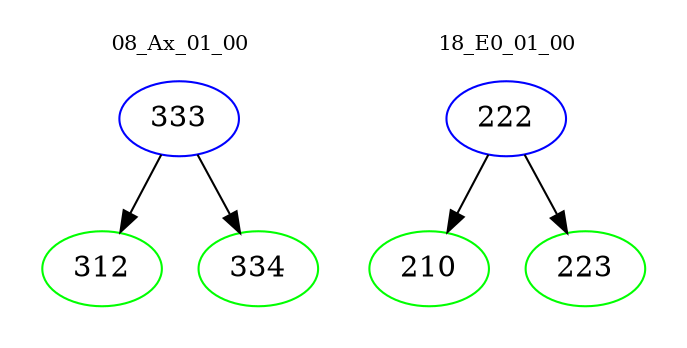 digraph{
subgraph cluster_0 {
color = white
label = "08_Ax_01_00";
fontsize=10;
T0_333 [label="333", color="blue"]
T0_333 -> T0_312 [color="black"]
T0_312 [label="312", color="green"]
T0_333 -> T0_334 [color="black"]
T0_334 [label="334", color="green"]
}
subgraph cluster_1 {
color = white
label = "18_E0_01_00";
fontsize=10;
T1_222 [label="222", color="blue"]
T1_222 -> T1_210 [color="black"]
T1_210 [label="210", color="green"]
T1_222 -> T1_223 [color="black"]
T1_223 [label="223", color="green"]
}
}
